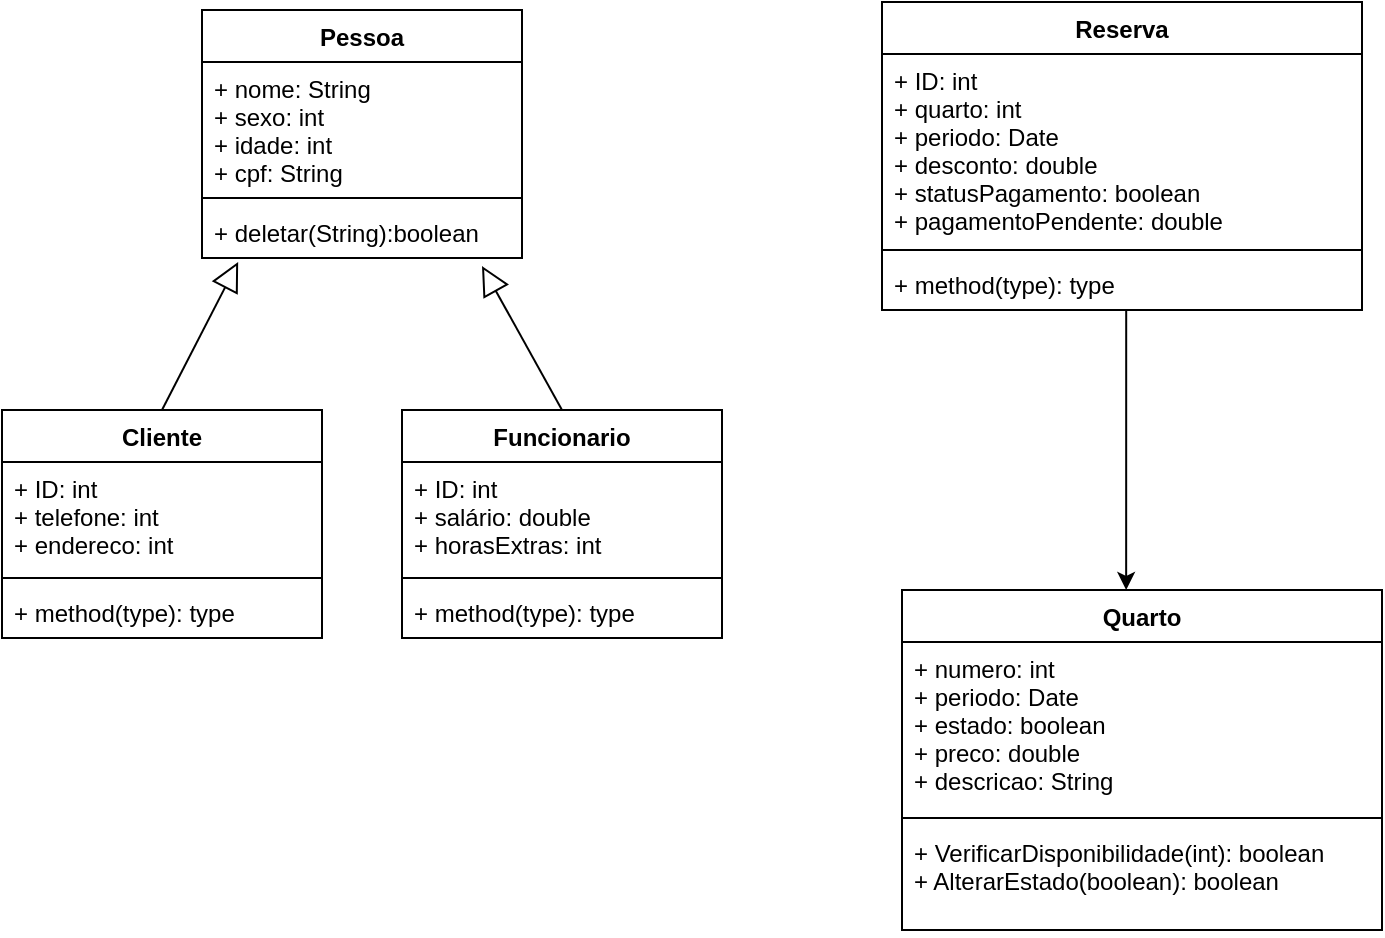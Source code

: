 <mxfile version="13.9.9" type="github">
  <diagram name="Page-1" id="c4acf3e9-155e-7222-9cf6-157b1a14988f">
    <mxGraphModel dx="1038" dy="575" grid="1" gridSize="10" guides="1" tooltips="1" connect="1" arrows="1" fold="1" page="1" pageScale="1" pageWidth="850" pageHeight="1100" background="#ffffff" math="0" shadow="0">
      <root>
        <mxCell id="0" />
        <mxCell id="1" parent="0" />
        <mxCell id="shmcH7ELp8YfeY17AkYp-6" value="Quarto" style="swimlane;fontStyle=1;align=center;verticalAlign=top;childLayout=stackLayout;horizontal=1;startSize=26;horizontalStack=0;resizeParent=1;resizeParentMax=0;resizeLast=0;collapsible=1;marginBottom=0;" vertex="1" parent="1">
          <mxGeometry x="490" y="690" width="240" height="170" as="geometry" />
        </mxCell>
        <mxCell id="shmcH7ELp8YfeY17AkYp-7" value="+ numero: int&#xa;+ periodo: Date&#xa;+ estado: boolean&#xa;+ preco: double&#xa;+ descricao: String" style="text;strokeColor=none;fillColor=none;align=left;verticalAlign=top;spacingLeft=4;spacingRight=4;overflow=hidden;rotatable=0;points=[[0,0.5],[1,0.5]];portConstraint=eastwest;" vertex="1" parent="shmcH7ELp8YfeY17AkYp-6">
          <mxGeometry y="26" width="240" height="84" as="geometry" />
        </mxCell>
        <mxCell id="shmcH7ELp8YfeY17AkYp-8" value="" style="line;strokeWidth=1;fillColor=none;align=left;verticalAlign=middle;spacingTop=-1;spacingLeft=3;spacingRight=3;rotatable=0;labelPosition=right;points=[];portConstraint=eastwest;" vertex="1" parent="shmcH7ELp8YfeY17AkYp-6">
          <mxGeometry y="110" width="240" height="8" as="geometry" />
        </mxCell>
        <mxCell id="shmcH7ELp8YfeY17AkYp-9" value="+ VerificarDisponibilidade(int): boolean&#xa;+ AlterarEstado(boolean): boolean&#xa;" style="text;strokeColor=none;fillColor=none;align=left;verticalAlign=top;spacingLeft=4;spacingRight=4;overflow=hidden;rotatable=0;points=[[0,0.5],[1,0.5]];portConstraint=eastwest;" vertex="1" parent="shmcH7ELp8YfeY17AkYp-6">
          <mxGeometry y="118" width="240" height="52" as="geometry" />
        </mxCell>
        <mxCell id="shmcH7ELp8YfeY17AkYp-15" value="Pessoa" style="swimlane;fontStyle=1;align=center;verticalAlign=top;childLayout=stackLayout;horizontal=1;startSize=26;horizontalStack=0;resizeParent=1;resizeParentMax=0;resizeLast=0;collapsible=1;marginBottom=0;" vertex="1" parent="1">
          <mxGeometry x="140" y="400" width="160" height="124" as="geometry" />
        </mxCell>
        <mxCell id="shmcH7ELp8YfeY17AkYp-16" value="+ nome: String&#xa;+ sexo: int&#xa;+ idade: int&#xa;+ cpf: String&#xa;" style="text;strokeColor=none;fillColor=none;align=left;verticalAlign=top;spacingLeft=4;spacingRight=4;overflow=hidden;rotatable=0;points=[[0,0.5],[1,0.5]];portConstraint=eastwest;" vertex="1" parent="shmcH7ELp8YfeY17AkYp-15">
          <mxGeometry y="26" width="160" height="64" as="geometry" />
        </mxCell>
        <mxCell id="shmcH7ELp8YfeY17AkYp-17" value="" style="line;strokeWidth=1;fillColor=none;align=left;verticalAlign=middle;spacingTop=-1;spacingLeft=3;spacingRight=3;rotatable=0;labelPosition=right;points=[];portConstraint=eastwest;" vertex="1" parent="shmcH7ELp8YfeY17AkYp-15">
          <mxGeometry y="90" width="160" height="8" as="geometry" />
        </mxCell>
        <mxCell id="shmcH7ELp8YfeY17AkYp-18" value="+ deletar(String):boolean" style="text;strokeColor=none;fillColor=none;align=left;verticalAlign=top;spacingLeft=4;spacingRight=4;overflow=hidden;rotatable=0;points=[[0,0.5],[1,0.5]];portConstraint=eastwest;" vertex="1" parent="shmcH7ELp8YfeY17AkYp-15">
          <mxGeometry y="98" width="160" height="26" as="geometry" />
        </mxCell>
        <mxCell id="shmcH7ELp8YfeY17AkYp-19" value="Cliente" style="swimlane;fontStyle=1;align=center;verticalAlign=top;childLayout=stackLayout;horizontal=1;startSize=26;horizontalStack=0;resizeParent=1;resizeParentMax=0;resizeLast=0;collapsible=1;marginBottom=0;" vertex="1" parent="1">
          <mxGeometry x="40" y="600" width="160" height="114" as="geometry" />
        </mxCell>
        <mxCell id="shmcH7ELp8YfeY17AkYp-20" value="+ ID: int&#xa;+ telefone: int&#xa;+ endereco: int" style="text;strokeColor=none;fillColor=none;align=left;verticalAlign=top;spacingLeft=4;spacingRight=4;overflow=hidden;rotatable=0;points=[[0,0.5],[1,0.5]];portConstraint=eastwest;" vertex="1" parent="shmcH7ELp8YfeY17AkYp-19">
          <mxGeometry y="26" width="160" height="54" as="geometry" />
        </mxCell>
        <mxCell id="shmcH7ELp8YfeY17AkYp-21" value="" style="line;strokeWidth=1;fillColor=none;align=left;verticalAlign=middle;spacingTop=-1;spacingLeft=3;spacingRight=3;rotatable=0;labelPosition=right;points=[];portConstraint=eastwest;" vertex="1" parent="shmcH7ELp8YfeY17AkYp-19">
          <mxGeometry y="80" width="160" height="8" as="geometry" />
        </mxCell>
        <mxCell id="shmcH7ELp8YfeY17AkYp-22" value="+ method(type): type" style="text;strokeColor=none;fillColor=none;align=left;verticalAlign=top;spacingLeft=4;spacingRight=4;overflow=hidden;rotatable=0;points=[[0,0.5],[1,0.5]];portConstraint=eastwest;" vertex="1" parent="shmcH7ELp8YfeY17AkYp-19">
          <mxGeometry y="88" width="160" height="26" as="geometry" />
        </mxCell>
        <mxCell id="shmcH7ELp8YfeY17AkYp-23" value="Reserva" style="swimlane;fontStyle=1;align=center;verticalAlign=top;childLayout=stackLayout;horizontal=1;startSize=26;horizontalStack=0;resizeParent=1;resizeParentMax=0;resizeLast=0;collapsible=1;marginBottom=0;" vertex="1" parent="1">
          <mxGeometry x="480" y="396" width="240" height="154" as="geometry" />
        </mxCell>
        <mxCell id="shmcH7ELp8YfeY17AkYp-24" value="+ ID: int&#xa;+ quarto: int&#xa;+ periodo: Date&#xa;+ desconto: double&#xa;+ statusPagamento: boolean&#xa;+ pagamentoPendente: double&#xa;&#xa;" style="text;strokeColor=none;fillColor=none;align=left;verticalAlign=top;spacingLeft=4;spacingRight=4;overflow=hidden;rotatable=0;points=[[0,0.5],[1,0.5]];portConstraint=eastwest;" vertex="1" parent="shmcH7ELp8YfeY17AkYp-23">
          <mxGeometry y="26" width="240" height="94" as="geometry" />
        </mxCell>
        <mxCell id="shmcH7ELp8YfeY17AkYp-25" value="" style="line;strokeWidth=1;fillColor=none;align=left;verticalAlign=middle;spacingTop=-1;spacingLeft=3;spacingRight=3;rotatable=0;labelPosition=right;points=[];portConstraint=eastwest;" vertex="1" parent="shmcH7ELp8YfeY17AkYp-23">
          <mxGeometry y="120" width="240" height="8" as="geometry" />
        </mxCell>
        <mxCell id="shmcH7ELp8YfeY17AkYp-26" value="+ method(type): type" style="text;strokeColor=none;fillColor=none;align=left;verticalAlign=top;spacingLeft=4;spacingRight=4;overflow=hidden;rotatable=0;points=[[0,0.5],[1,0.5]];portConstraint=eastwest;" vertex="1" parent="shmcH7ELp8YfeY17AkYp-23">
          <mxGeometry y="128" width="240" height="26" as="geometry" />
        </mxCell>
        <mxCell id="shmcH7ELp8YfeY17AkYp-27" value="" style="edgeStyle=none;html=1;endSize=12;endArrow=block;endFill=0;entryX=0.113;entryY=1.077;entryDx=0;entryDy=0;entryPerimeter=0;exitX=0.5;exitY=0;exitDx=0;exitDy=0;" edge="1" parent="1" source="shmcH7ELp8YfeY17AkYp-19" target="shmcH7ELp8YfeY17AkYp-18">
          <mxGeometry width="160" relative="1" as="geometry">
            <mxPoint x="280" y="690" as="sourcePoint" />
            <mxPoint x="440" y="690" as="targetPoint" />
          </mxGeometry>
        </mxCell>
        <mxCell id="shmcH7ELp8YfeY17AkYp-28" value="Funcionario" style="swimlane;fontStyle=1;align=center;verticalAlign=top;childLayout=stackLayout;horizontal=1;startSize=26;horizontalStack=0;resizeParent=1;resizeParentMax=0;resizeLast=0;collapsible=1;marginBottom=0;" vertex="1" parent="1">
          <mxGeometry x="240" y="600" width="160" height="114" as="geometry" />
        </mxCell>
        <mxCell id="shmcH7ELp8YfeY17AkYp-29" value="+ ID: int&#xa;+ salário: double&#xa;+ horasExtras: int&#xa;" style="text;strokeColor=none;fillColor=none;align=left;verticalAlign=top;spacingLeft=4;spacingRight=4;overflow=hidden;rotatable=0;points=[[0,0.5],[1,0.5]];portConstraint=eastwest;" vertex="1" parent="shmcH7ELp8YfeY17AkYp-28">
          <mxGeometry y="26" width="160" height="54" as="geometry" />
        </mxCell>
        <mxCell id="shmcH7ELp8YfeY17AkYp-30" value="" style="line;strokeWidth=1;fillColor=none;align=left;verticalAlign=middle;spacingTop=-1;spacingLeft=3;spacingRight=3;rotatable=0;labelPosition=right;points=[];portConstraint=eastwest;" vertex="1" parent="shmcH7ELp8YfeY17AkYp-28">
          <mxGeometry y="80" width="160" height="8" as="geometry" />
        </mxCell>
        <mxCell id="shmcH7ELp8YfeY17AkYp-31" value="+ method(type): type" style="text;strokeColor=none;fillColor=none;align=left;verticalAlign=top;spacingLeft=4;spacingRight=4;overflow=hidden;rotatable=0;points=[[0,0.5],[1,0.5]];portConstraint=eastwest;" vertex="1" parent="shmcH7ELp8YfeY17AkYp-28">
          <mxGeometry y="88" width="160" height="26" as="geometry" />
        </mxCell>
        <mxCell id="shmcH7ELp8YfeY17AkYp-37" value="" style="edgeStyle=none;html=1;endSize=12;endArrow=block;endFill=0;exitX=0.5;exitY=0;exitDx=0;exitDy=0;entryX=0.875;entryY=1.154;entryDx=0;entryDy=0;entryPerimeter=0;" edge="1" parent="1" source="shmcH7ELp8YfeY17AkYp-28" target="shmcH7ELp8YfeY17AkYp-18">
          <mxGeometry width="160" relative="1" as="geometry">
            <mxPoint x="280" y="690" as="sourcePoint" />
            <mxPoint x="220" y="524" as="targetPoint" />
          </mxGeometry>
        </mxCell>
        <mxCell id="shmcH7ELp8YfeY17AkYp-38" style="edgeStyle=orthogonalEdgeStyle;rounded=0;orthogonalLoop=1;jettySize=auto;html=1;exitX=0.5;exitY=1;exitDx=0;exitDy=0;exitPerimeter=0;entryX=0.467;entryY=0;entryDx=0;entryDy=0;entryPerimeter=0;" edge="1" parent="1" source="shmcH7ELp8YfeY17AkYp-26" target="shmcH7ELp8YfeY17AkYp-6">
          <mxGeometry relative="1" as="geometry">
            <mxPoint x="650" y="590" as="sourcePoint" />
            <mxPoint x="750" y="640" as="targetPoint" />
            <Array as="points">
              <mxPoint x="602" y="550" />
            </Array>
          </mxGeometry>
        </mxCell>
      </root>
    </mxGraphModel>
  </diagram>
</mxfile>
